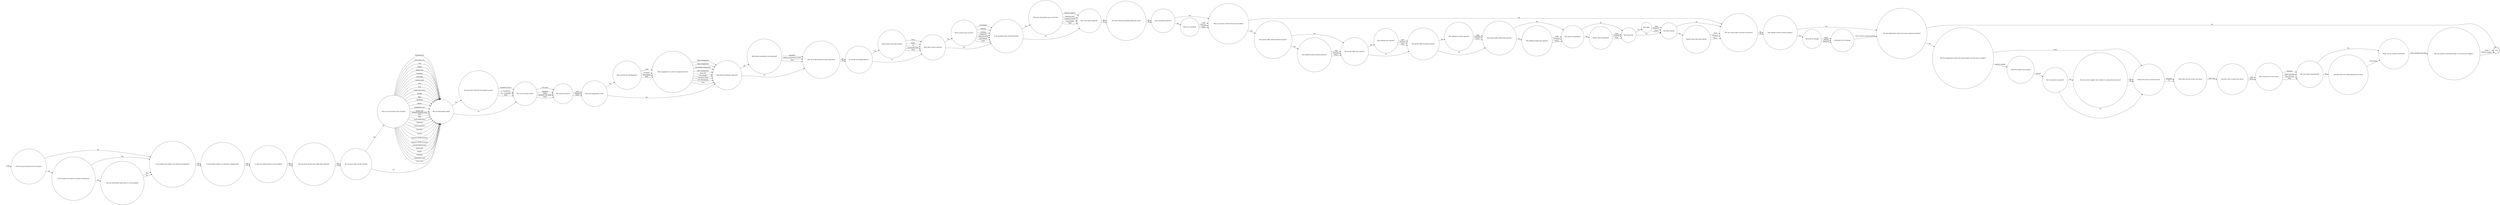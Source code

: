 digraph FIRE {  rankdir=LR;
  node [shape = circle];
  START_NODE [label="", shape=none];
  START_NODE -> 44668 [label = "start"];
  END_NODE [label="END", shape="doublecircle"];
  44131 [label = "Has the service supplier been notified of a replacement keyword?"];
  44131 -> 45084 [label = "Yes"];
  44131 -> 45084 [label = "No"];
  44154 [label = "Quote the Vantive case number"];
  44154 -> 44202 [label = "Number"];
  44158 [label = "How long did it take the fire brigade to arrive?"];
  44158 -> 45064 [label = "5 minutes and less"];
  44158 -> 45064 [label = "5 - 10 minutes"];
  44158 -> 45064 [label = "10 - 15 minutes"];
  44158 -> 45064 [label = "Other"];
  44176 [label = "When was the system re-activated?"];
  44176 -> 44424 [label = "Enter comment and date"];
  44181 [label = "Did anyone die?"];
  44181 -> 44520 [label = "Yes"];
  44181 -> 45055 [label = "No"];
  44194 [label = "What was the location of the incident?"];
  44194 -> 44732 [label = "Administration"];
  44194 -> 44732 [label = "Association area"];
  44194 -> 44732 [label = "Cell"];
  44194 -> 44732 [label = "Chapel"];
  44194 -> 44732 [label = "Dining room"];
  44194 -> 44732 [label = "Dormitory"];
  44194 -> 44732 [label = "Education"];
  44194 -> 44732 [label = "Exercise yard"];
  44194 -> 44732 [label = "Gate"];
  44194 -> 44732 [label = "Gym"];
  44194 -> 44732 [label = "Health care centre"];
  44194 -> 44732 [label = "Kitchen"];
  44194 -> 44732 [label = "Office"];
  44194 -> 44732 [label = "Reception"];
  44194 -> 44732 [label = "Recess"];
  44194 -> 44732 [label = "Segregation unit"];
  44194 -> 44732 [label = "Special unit"];
  44194 -> 44732 [label = "Showers/changing room"];
  44194 -> 44732 [label = "Visits"];
  44194 -> 44732 [label = "Wing"];
  44194 -> 44732 [label = "Works department"];
  44194 -> 44732 [label = "Workshop"];
  44194 -> 44732 [label = "Within perimeter"];
  44194 -> 44732 [label = "Elsewhere"];
  44194 -> 44732 [label = "Funeral"];
  44194 -> 44732 [label = "Hospital outside (patient)"];
  44194 -> 44732 [label = "Hospital outside (visiting)"];
  44194 -> 44732 [label = "Outside working party"];
  44194 -> 44732 [label = "Sports field"];
  44194 -> 44732 [label = "Vehicle"];
  44194 -> 44732 [label = "Weddings"];
  44194 -> 44732 [label = "Magistrates court"];
  44194 -> 44732 [label = "Crown court"];
  44202 [label = "Was the keyword requested?"];
  44202 -> 44131 [label = "Yes"];
  44202 -> 45084 [label = "No"];
  44232 [label = "Is the incident the subject of an internal investigation?"];
  44232 -> 44314 [label = "Yes"];
  44232 -> 44314 [label = "No"];
  44264 [label = "Was short duration breathing apparatus used?"];
  44264 -> 45058 [label = "Yes"];
  44264 -> 45058 [label = "No"];
  44268 [label = "Who raised the alarm?"];
  44268 -> 44342 [label = "Staff"];
  44268 -> 44342 [label = "Prisoner"];
  44268 -> 44342 [label = "Other"];
  44272 [label = "Do you know where the fire started?"];
  44272 -> 44194 [label = "Yes"];
  44272 -> 44732 [label = "No"];
  44287 [label = "Is there any media interest in this incident?"];
  44287 -> 45069 [label = "Yes"];
  44287 -> 45069 [label = "No"];
  44314 [label = "Is the incident subject to a governor's adjudication?"];
  44314 -> 44287 [label = "Yes"];
  44314 -> 44287 [label = "No"];
  44342 [label = "Were fire extinguishers used?"];
  44342 -> 44454 [label = "Yes"];
  44342 -> 44945 [label = "No"];
  44354 [label = "Estimated cost of damage"];
  44354 -> 44744 [label = "Enter amount in pound sterling"];
  44410 [label = "Describe what was compromised and by whom"];
  44410 -> 44176 [label = "Description"];
  44424 [label = "Was the system re-activated locally or by the service supplier?"];
  44424 -> END_NODE [label = "Local"];
  44424 -> END_NODE [label = "Service supplier"];
  44454 [label = "Who used the fire extinguishers?"];
  44454 -> 45116 [label = "Staff"];
  44454 -> 45116 [label = "Prisoners"];
  44454 -> 45116 [label = "Fire brigade"];
  44454 -> 45116 [label = "Other"];
  44478 [label = "Did anyone suffer burn injuries?"];
  44478 -> 44865 [label = "Yes"];
  44478 -> 44762 [label = "No"];
  44486 [label = "Was anyone hospitalised?"];
  44486 -> 44740 [label = "Yes"];
  44486 -> 44181 [label = "No"];
  44493 [label = "Was the system compromised?"];
  44493 -> 44410 [label = "Yes"];
  44493 -> 44176 [label = "No"];
  44520 [label = "Who died?"];
  44520 -> 45055 [label = "Staff"];
  44520 -> 45055 [label = "Prisoners"];
  44520 -> 45055 [label = "Others"];
  44556 [label = "Was the telephone/it system shut down locally or by the service supplier?"];
  44556 -> 45084 [label = "Local"];
  44556 -> 44154 [label = "Service supplier"];
  44567 [label = "What was the possible cause of the fire?"];
  44567 -> 44895 [label = "Malicious ignition"];
  44567 -> 44895 [label = "Electrical fault"];
  44567 -> 44895 [label = "Smoking material"];
  44567 -> 44895 [label = "Overheating"];
  44567 -> 44895 [label = "Other"];
  44668 [label = "Were the police informed of the incident?"];
  44668 -> 44949 [label = "Yes"];
  44668 -> 44232 [label = "No"];
  44695 [label = "Is the item first ignited known?"];
  44695 -> 44813 [label = "Yes"];
  44695 -> 45017 [label = "No"];
  44732 [label = "Was the fire brigade called?"];
  44732 -> 44158 [label = "Yes"];
  44732 -> 45064 [label = "No"];
  44740 [label = "Specify those hospitalised"];
  44740 -> 44181 [label = "Staff"];
  44740 -> 44181 [label = "Prisoners"];
  44740 -> 44181 [label = "Other"];
  44741 [label = "Was any action taken to prevent recurrence?"];
  44741 -> 44829 [label = "Yes"];
  44741 -> 44829 [label = "No"];
  44744 [label = "Was the telephone/it system shut down during the incident?"];
  44744 -> 44556 [label = "Yes"];
  44744 -> END_NODE [label = "No"];
  44747 [label = "Specify those with other injuries"];
  44747 -> 44741 [label = "Staff"];
  44747 -> 44741 [label = "Prisoners"];
  44747 -> 44741 [label = "Others"];
  44762 [label = "Did anyone suffer laceration injuries?"];
  44762 -> 44837 [label = "Yes"];
  44762 -> 45131 [label = "No"];
  44813 [label = "Which item(s) were first ignited?"];
  44813 -> 45017 [label = "Wood"];
  44813 -> 45017 [label = "Paper"];
  44813 -> 45017 [label = "Oil"];
  44813 -> 45017 [label = "Flammable liquid"];
  44813 -> 45017 [label = "Other"];
  44829 [label = "Was damage caused to prison property?"];
  44829 -> 44898 [label = "Yes"];
  44829 -> 44744 [label = "No"];
  44833 [label = "Were any injuries received during this incident?"];
  44833 -> 45046 [label = "Yes"];
  44833 -> 44741 [label = "No"];
  44837 [label = "Who suffered laceration injuries?"];
  44837 -> 45131 [label = "Staff"];
  44837 -> 45131 [label = "Prisoners"];
  44837 -> 45131 [label = "Others"];
  44865 [label = "Who suffered burn injuries?"];
  44865 -> 44762 [label = "Staff"];
  44865 -> 44762 [label = "Prisoners"];
  44865 -> 44762 [label = "Other"];
  44878 [label = "Which fixed installations were operated?"];
  44878 -> 44996 [label = "Sprinklers"];
  44878 -> 44996 [label = "Kitchen suppression system"];
  44878 -> 44996 [label = "Other"];
  44895 [label = "Was a cell snatch required?"];
  44895 -> 44264 [label = "Yes"];
  44895 -> 44264 [label = "No"];
  44898 [label = "Describe the damage"];
  44898 -> 44354 [label = "Minor"];
  44898 -> 44354 [label = "Serious"];
  44898 -> 44354 [label = "Extensive"];
  44945 [label = "Were fixed installations operated?"];
  44945 -> 44878 [label = "Yes"];
  44945 -> 44996 [label = "No"];
  44949 [label = "Is the incident the subject of a police investigation?"];
  44949 -> 45146 [label = "Yes"];
  44949 -> 44232 [label = "No"];
  44957 [label = "What time was the system shut down?"];
  44957 -> 45027 [label = "Enter time"];
  44996 [label = "Was the smoke extraction system operated?"];
  44996 -> 44695 [label = "Yes"];
  44996 -> 44695 [label = "No"];
  44999 [label = "Who was evacuated?"];
  44999 -> 44833 [label = "Staff"];
  44999 -> 44833 [label = "Prisoners"];
  44999 -> 44833 [label = "Others"];
  45017 [label = "Were other articles involved?"];
  45017 -> 45053 [label = "Yes"];
  45017 -> 45133 [label = "No"];
  45027 [label = "Was this a full or partial shut down?"];
  45027 -> 45173 [label = "Full"];
  45027 -> 45173 [label = "Partial"];
  45046 [label = "Did anyone suffer smoke inhalation injuries?"];
  45046 -> 45085 [label = "Yes"];
  45046 -> 44478 [label = "No"];
  45053 [label = "Which articles were involved?"];
  45053 -> 45133 [label = "Furnishings"];
  45053 -> 45133 [label = "Bedding"];
  45053 -> 45133 [label = "Clothing"];
  45053 -> 45133 [label = "Equipment"];
  45053 -> 45133 [label = "Rubbish/refuse"];
  45053 -> 45133 [label = "Vehicle/plant"];
  45053 -> 45133 [label = "Other"];
  45055 [label = "Any other injuries"];
  45055 -> 44747 [label = "Yes"];
  45055 -> 44741 [label = "No"];
  45058 [label = "Was evacuation necessary?"];
  45058 -> 44999 [label = "Yes"];
  45058 -> 44833 [label = "No"];
  45064 [label = "How was the alarm raised?"];
  45064 -> 44268 [label = "Fire alarm"];
  45064 -> 44268 [label = "Telephone"];
  45064 -> 44268 [label = "Radio"];
  45064 -> 44268 [label = "Automatic fire alarm"];
  45064 -> 44268 [label = "Other"];
  45069 [label = "Has the prison service press office been informed?"];
  45069 -> 44272 [label = "Yes"];
  45069 -> 44272 [label = "No"];
  45084 [label = "Indicate the nature of the shut down"];
  45084 -> 44957 [label = "Telephony"];
  45084 -> 44957 [label = "IT"];
  45085 [label = "Who suffered smoke inhalation injuries?"];
  45085 -> 44478 [label = "Staff"];
  45085 -> 44478 [label = "Prisoners"];
  45085 -> 44478 [label = "Others"];
  45091 [label = "Who suffered broken bone injuries?"];
  45091 -> 44486 [label = "Staff"];
  45091 -> 44486 [label = "Prisoners"];
  45091 -> 44486 [label = "Others"];
  45116 [label = "What equipment was used to extinguish the fire?"];
  45116 -> 44945 [label = "Water extinguisher"];
  45116 -> 44945 [label = "Foam extinguishers"];
  45116 -> 44945 [label = "Dry powder extinguisher"];
  45116 -> 44945 [label = "AFFF extinguisher"];
  45116 -> 44945 [label = "Hose reel"];
  45116 -> 44945 [label = "Fire blanket"];
  45116 -> 44945 [label = "Cell spray nozzle"];
  45116 -> 44945 [label = "CO2 extinguisher"];
  45116 -> 44945 [label = "Other"];
  45131 [label = "Did anyone suffer broken bone injuries?"];
  45131 -> 45091 [label = "Yes"];
  45131 -> 44486 [label = "No"];
  45133 [label = "Is the possible cause of the fire known?"];
  45133 -> 44567 [label = "Yes"];
  45133 -> 44895 [label = "No"];
  45146 [label = "Has any prosecution taken place or is any pending?"];
  45146 -> 44232 [label = "Yes"];
  45146 -> 44232 [label = "No"];
  45173 [label = "Who authorised the shut down?"];
  45173 -> 44493 [label = "Governor"];
  45173 -> 44493 [label = "Deputy governor"];
  45173 -> 44493 [label = "Duty governor"];
  45173 -> 44493 [label = "Other"];
}
